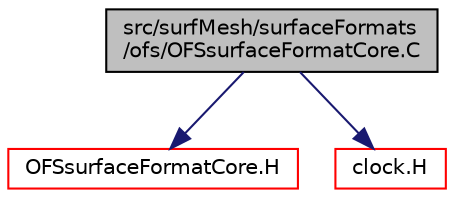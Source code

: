 digraph "src/surfMesh/surfaceFormats/ofs/OFSsurfaceFormatCore.C"
{
  bgcolor="transparent";
  edge [fontname="Helvetica",fontsize="10",labelfontname="Helvetica",labelfontsize="10"];
  node [fontname="Helvetica",fontsize="10",shape=record];
  Node0 [label="src/surfMesh/surfaceFormats\l/ofs/OFSsurfaceFormatCore.C",height=0.2,width=0.4,color="black", fillcolor="grey75", style="filled", fontcolor="black"];
  Node0 -> Node1 [color="midnightblue",fontsize="10",style="solid",fontname="Helvetica"];
  Node1 [label="OFSsurfaceFormatCore.H",height=0.2,width=0.4,color="red",URL="$a15470.html"];
  Node0 -> Node198 [color="midnightblue",fontsize="10",style="solid",fontname="Helvetica"];
  Node198 [label="clock.H",height=0.2,width=0.4,color="red",URL="$a10919.html"];
}
